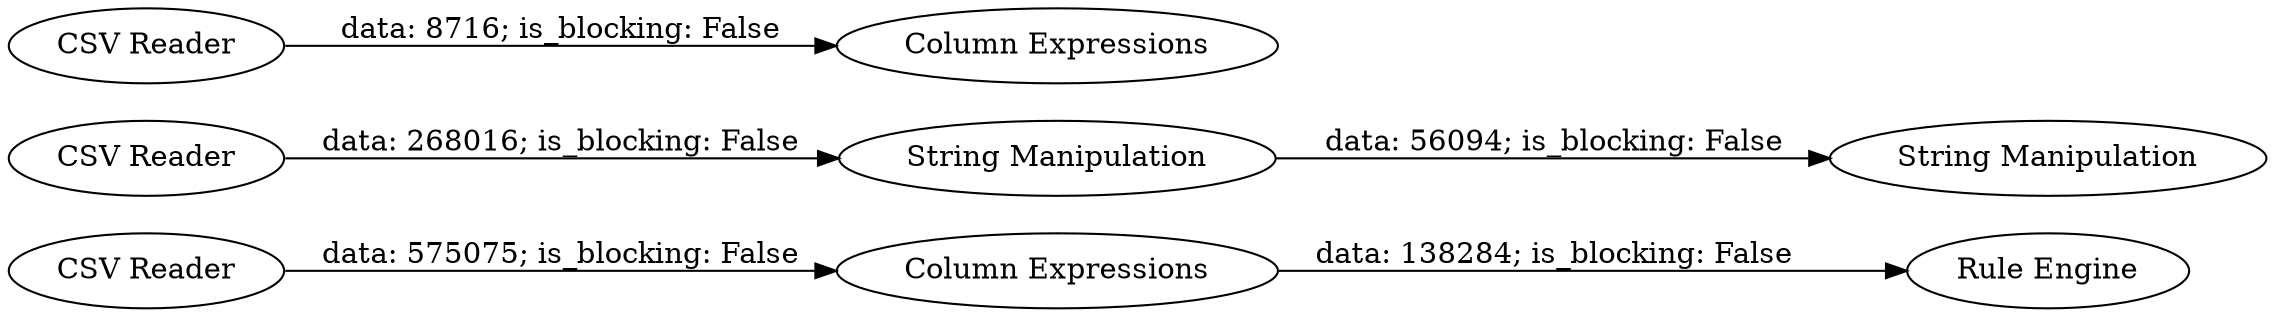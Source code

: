 digraph {
	"796057652768016957_3" [label="CSV Reader"]
	"796057652768016957_5" [label="String Manipulation"]
	"796057652768016957_8" [label="Column Expressions"]
	"796057652768016957_1" [label="CSV Reader"]
	"796057652768016957_6" [label="String Manipulation"]
	"796057652768016957_2" [label="CSV Reader"]
	"796057652768016957_9" [label="Rule Engine"]
	"796057652768016957_7" [label="Column Expressions"]
	"796057652768016957_5" -> "796057652768016957_6" [label="data: 56094; is_blocking: False"]
	"796057652768016957_1" -> "796057652768016957_5" [label="data: 268016; is_blocking: False"]
	"796057652768016957_3" -> "796057652768016957_8" [label="data: 575075; is_blocking: False"]
	"796057652768016957_2" -> "796057652768016957_7" [label="data: 8716; is_blocking: False"]
	"796057652768016957_8" -> "796057652768016957_9" [label="data: 138284; is_blocking: False"]
	rankdir=LR
}
